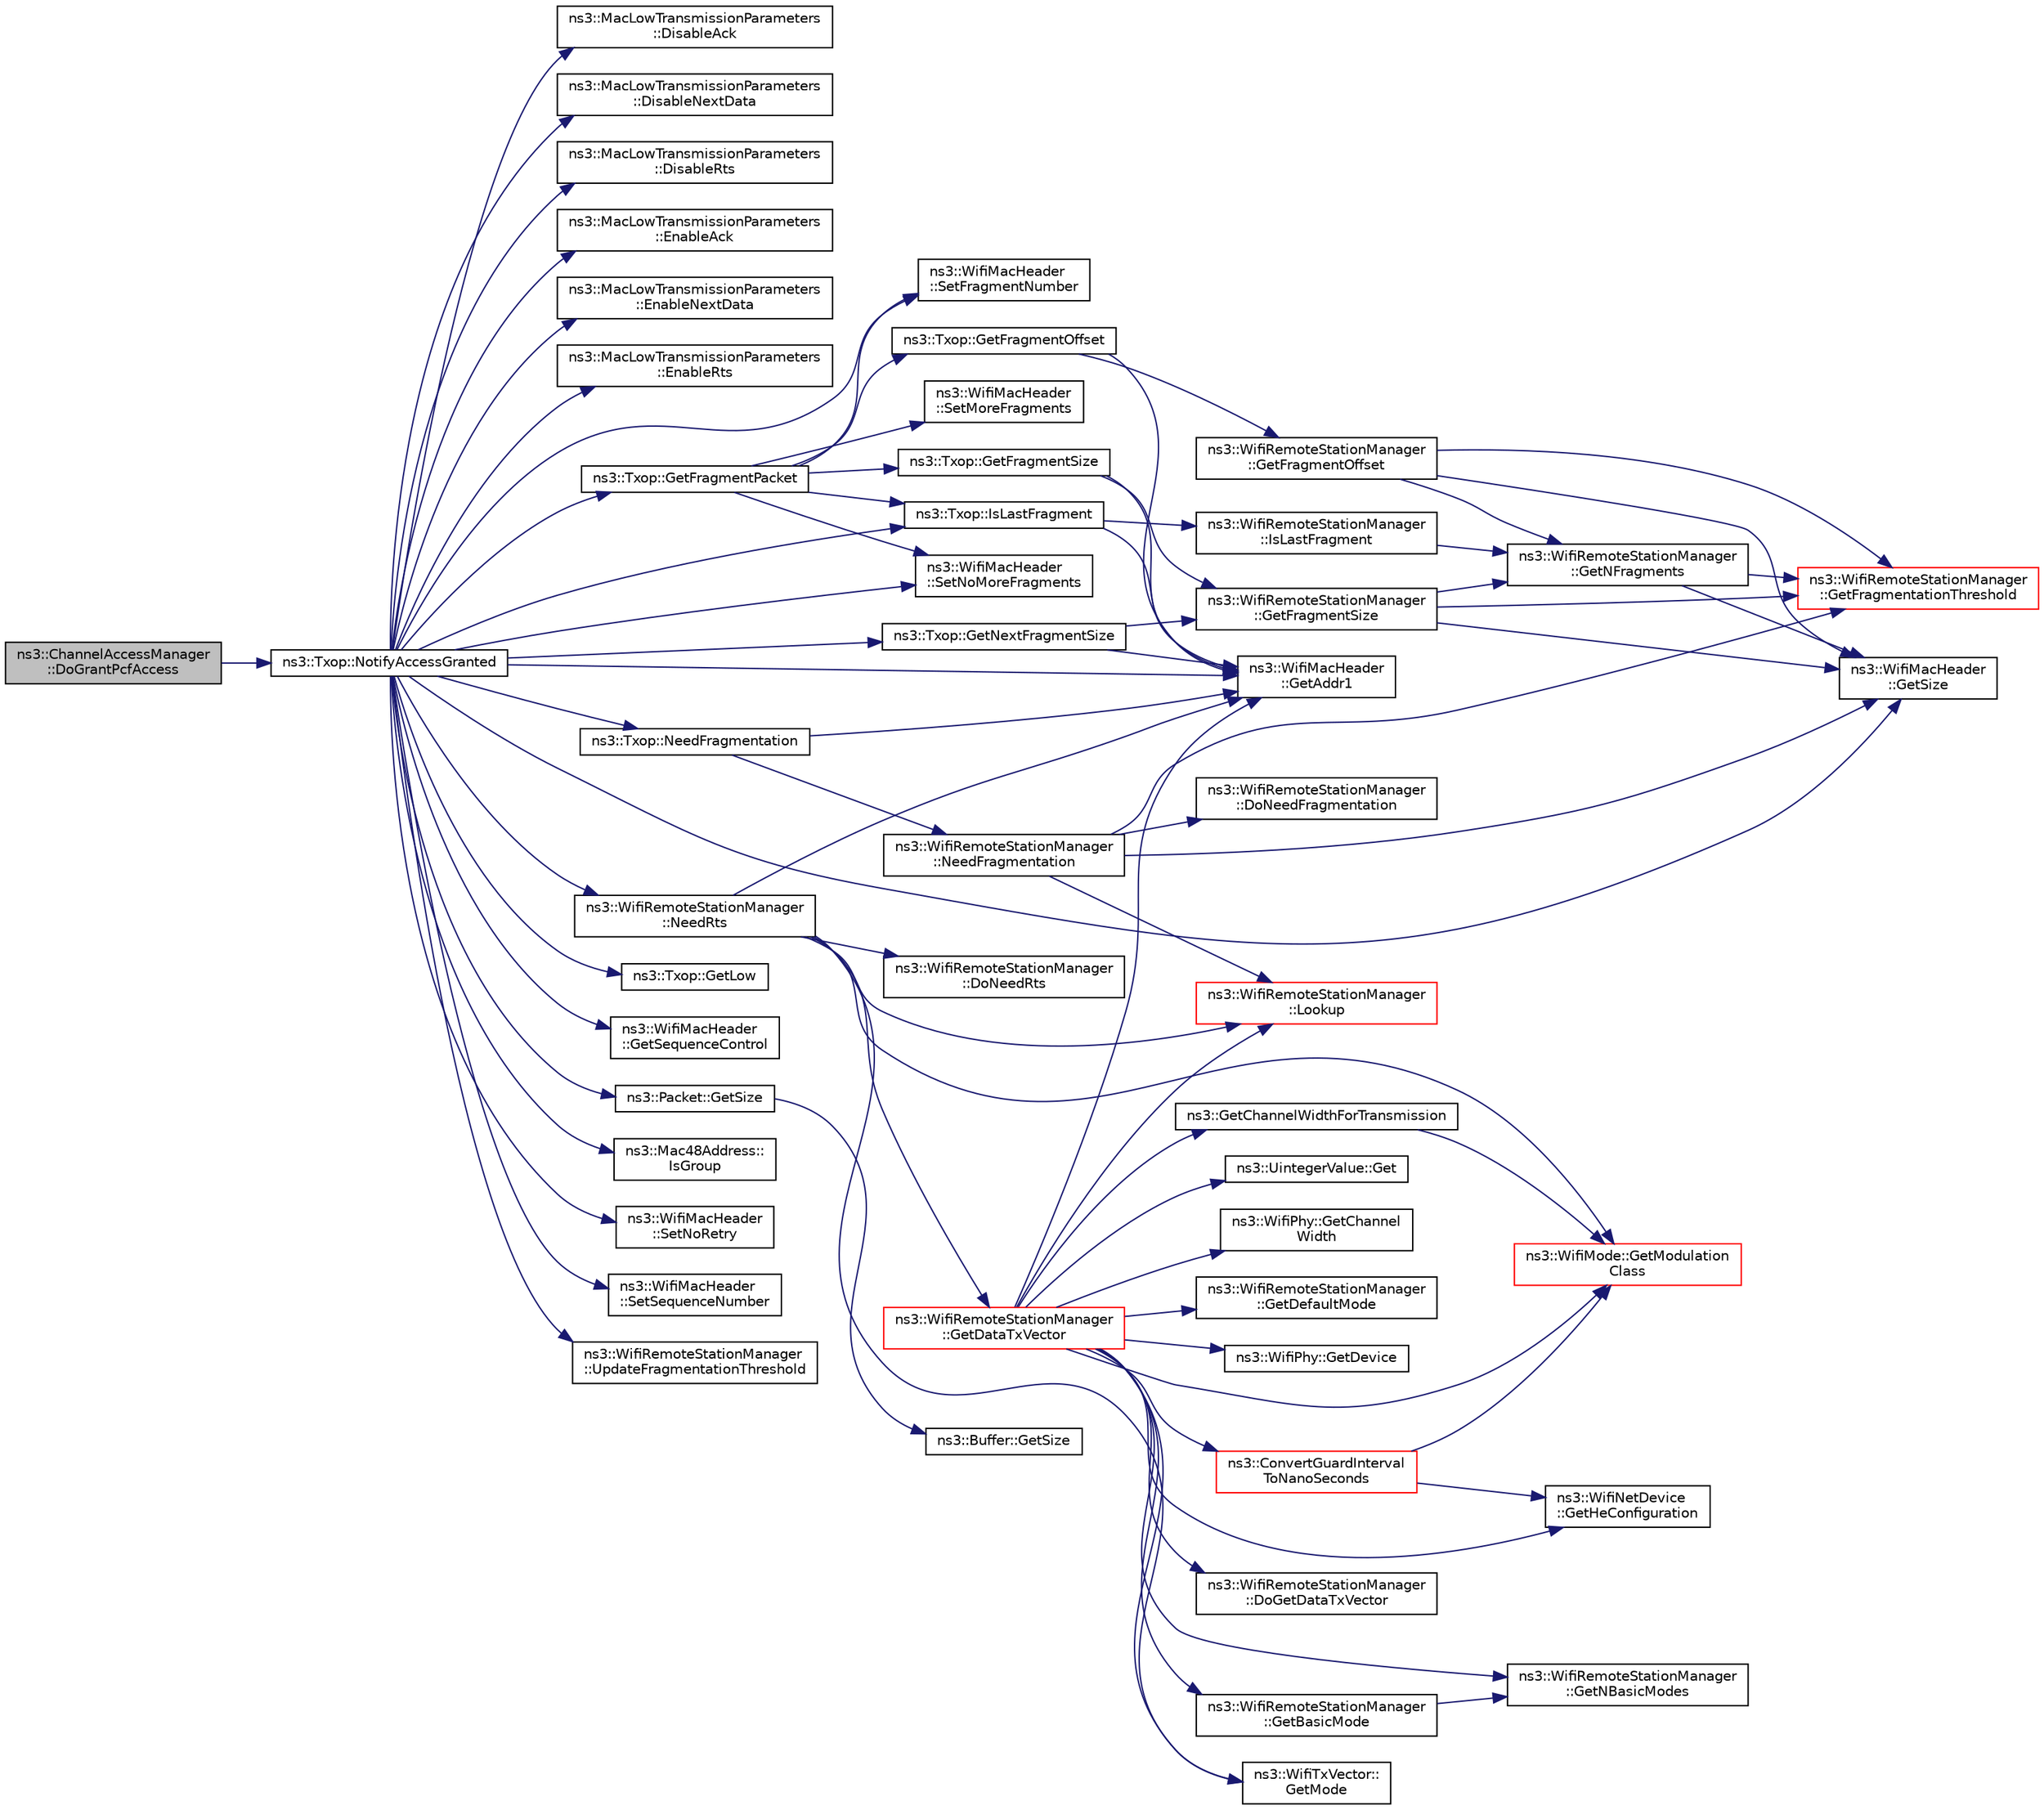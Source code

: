 digraph "ns3::ChannelAccessManager::DoGrantPcfAccess"
{
 // LATEX_PDF_SIZE
  edge [fontname="Helvetica",fontsize="10",labelfontname="Helvetica",labelfontsize="10"];
  node [fontname="Helvetica",fontsize="10",shape=record];
  rankdir="LR";
  Node1 [label="ns3::ChannelAccessManager\l::DoGrantPcfAccess",height=0.2,width=0.4,color="black", fillcolor="grey75", style="filled", fontcolor="black",tooltip="Grant access to Txop using PCF preemption."];
  Node1 -> Node2 [color="midnightblue",fontsize="10",style="solid",fontname="Helvetica"];
  Node2 [label="ns3::Txop::NotifyAccessGranted",height=0.2,width=0.4,color="black", fillcolor="white", style="filled",URL="$classns3_1_1_txop.html#ad00c94d57c2d4df4ff1f0a8064805b65",tooltip="Notify the Txop that access has been granted."];
  Node2 -> Node3 [color="midnightblue",fontsize="10",style="solid",fontname="Helvetica"];
  Node3 [label="ns3::MacLowTransmissionParameters\l::DisableAck",height=0.2,width=0.4,color="black", fillcolor="white", style="filled",URL="$classns3_1_1_mac_low_transmission_parameters.html#ae09e5316ed859ddca19bfbaec3b07704",tooltip="Do not wait for Ack after data transmission."];
  Node2 -> Node4 [color="midnightblue",fontsize="10",style="solid",fontname="Helvetica"];
  Node4 [label="ns3::MacLowTransmissionParameters\l::DisableNextData",height=0.2,width=0.4,color="black", fillcolor="white", style="filled",URL="$classns3_1_1_mac_low_transmission_parameters.html#a6944fa0c62fd004c94b845ba1b474b87",tooltip="Do not attempt to send data burst after current transmission."];
  Node2 -> Node5 [color="midnightblue",fontsize="10",style="solid",fontname="Helvetica"];
  Node5 [label="ns3::MacLowTransmissionParameters\l::DisableRts",height=0.2,width=0.4,color="black", fillcolor="white", style="filled",URL="$classns3_1_1_mac_low_transmission_parameters.html#a18b2f706b138952bc351538e59b723f4",tooltip="Do not send RTS and wait for CTS before sending data."];
  Node2 -> Node6 [color="midnightblue",fontsize="10",style="solid",fontname="Helvetica"];
  Node6 [label="ns3::MacLowTransmissionParameters\l::EnableAck",height=0.2,width=0.4,color="black", fillcolor="white", style="filled",URL="$classns3_1_1_mac_low_transmission_parameters.html#aa2db70f6786b7d0b9d9cc453b2292f2b",tooltip="Wait ACKTimeout for an Ack."];
  Node2 -> Node7 [color="midnightblue",fontsize="10",style="solid",fontname="Helvetica"];
  Node7 [label="ns3::MacLowTransmissionParameters\l::EnableNextData",height=0.2,width=0.4,color="black", fillcolor="white", style="filled",URL="$classns3_1_1_mac_low_transmission_parameters.html#a33fc05383c3f611ca1be7d33a01a1774",tooltip=" "];
  Node2 -> Node8 [color="midnightblue",fontsize="10",style="solid",fontname="Helvetica"];
  Node8 [label="ns3::MacLowTransmissionParameters\l::EnableRts",height=0.2,width=0.4,color="black", fillcolor="white", style="filled",URL="$classns3_1_1_mac_low_transmission_parameters.html#a119d03769cf51e528d03f686c6bd8ed5",tooltip="Send a RTS, and wait CTSTimeout for a CTS."];
  Node2 -> Node9 [color="midnightblue",fontsize="10",style="solid",fontname="Helvetica"];
  Node9 [label="ns3::WifiMacHeader\l::GetAddr1",height=0.2,width=0.4,color="black", fillcolor="white", style="filled",URL="$classns3_1_1_wifi_mac_header.html#aa1c4acbda4ace9f7a920c97d71bdd097",tooltip="Return the address in the Address 1 field."];
  Node2 -> Node10 [color="midnightblue",fontsize="10",style="solid",fontname="Helvetica"];
  Node10 [label="ns3::Txop::GetFragmentPacket",height=0.2,width=0.4,color="black", fillcolor="white", style="filled",URL="$classns3_1_1_txop.html#acbee837cde9dcbe14da37677fa5a395c",tooltip="Get the next fragment from the packet with appropriate Wifi header for the fragment."];
  Node10 -> Node11 [color="midnightblue",fontsize="10",style="solid",fontname="Helvetica"];
  Node11 [label="ns3::Txop::GetFragmentOffset",height=0.2,width=0.4,color="black", fillcolor="white", style="filled",URL="$classns3_1_1_txop.html#af8ed1fa9ec5f8a221297a1d010babc62",tooltip="Calculate the offset for the current fragment."];
  Node11 -> Node9 [color="midnightblue",fontsize="10",style="solid",fontname="Helvetica"];
  Node11 -> Node12 [color="midnightblue",fontsize="10",style="solid",fontname="Helvetica"];
  Node12 [label="ns3::WifiRemoteStationManager\l::GetFragmentOffset",height=0.2,width=0.4,color="black", fillcolor="white", style="filled",URL="$classns3_1_1_wifi_remote_station_manager.html#a3bc4865736b8b3a8f593325bb2bdb655",tooltip=" "];
  Node12 -> Node13 [color="midnightblue",fontsize="10",style="solid",fontname="Helvetica"];
  Node13 [label="ns3::WifiRemoteStationManager\l::GetFragmentationThreshold",height=0.2,width=0.4,color="red", fillcolor="white", style="filled",URL="$classns3_1_1_wifi_remote_station_manager.html#a8b9aabd58f7b147bc55ffac435f8bace",tooltip="Return the fragmentation threshold."];
  Node12 -> Node15 [color="midnightblue",fontsize="10",style="solid",fontname="Helvetica"];
  Node15 [label="ns3::WifiRemoteStationManager\l::GetNFragments",height=0.2,width=0.4,color="black", fillcolor="white", style="filled",URL="$classns3_1_1_wifi_remote_station_manager.html#ad4066ed9b850369a473d3d93c871bb07",tooltip="Return the number of fragments needed for the given packet."];
  Node15 -> Node13 [color="midnightblue",fontsize="10",style="solid",fontname="Helvetica"];
  Node15 -> Node16 [color="midnightblue",fontsize="10",style="solid",fontname="Helvetica"];
  Node16 [label="ns3::WifiMacHeader\l::GetSize",height=0.2,width=0.4,color="black", fillcolor="white", style="filled",URL="$classns3_1_1_wifi_mac_header.html#a5330ccda676bc7348bc633acc67df8fc",tooltip="Return the size of the WifiMacHeader in octets."];
  Node12 -> Node16 [color="midnightblue",fontsize="10",style="solid",fontname="Helvetica"];
  Node10 -> Node17 [color="midnightblue",fontsize="10",style="solid",fontname="Helvetica"];
  Node17 [label="ns3::Txop::GetFragmentSize",height=0.2,width=0.4,color="black", fillcolor="white", style="filled",URL="$classns3_1_1_txop.html#a9fd35597acbedb945f9b61c4fbe55b06",tooltip="Calculate the size of the current fragment."];
  Node17 -> Node9 [color="midnightblue",fontsize="10",style="solid",fontname="Helvetica"];
  Node17 -> Node18 [color="midnightblue",fontsize="10",style="solid",fontname="Helvetica"];
  Node18 [label="ns3::WifiRemoteStationManager\l::GetFragmentSize",height=0.2,width=0.4,color="black", fillcolor="white", style="filled",URL="$classns3_1_1_wifi_remote_station_manager.html#ae646308621e90ca3ae6ca6de3540cff2",tooltip=" "];
  Node18 -> Node13 [color="midnightblue",fontsize="10",style="solid",fontname="Helvetica"];
  Node18 -> Node15 [color="midnightblue",fontsize="10",style="solid",fontname="Helvetica"];
  Node18 -> Node16 [color="midnightblue",fontsize="10",style="solid",fontname="Helvetica"];
  Node10 -> Node19 [color="midnightblue",fontsize="10",style="solid",fontname="Helvetica"];
  Node19 [label="ns3::Txop::IsLastFragment",height=0.2,width=0.4,color="black", fillcolor="white", style="filled",URL="$classns3_1_1_txop.html#a444d3edd92ae0b70b95f0be836050eea",tooltip="Check if the current fragment is the last fragment."];
  Node19 -> Node9 [color="midnightblue",fontsize="10",style="solid",fontname="Helvetica"];
  Node19 -> Node20 [color="midnightblue",fontsize="10",style="solid",fontname="Helvetica"];
  Node20 [label="ns3::WifiRemoteStationManager\l::IsLastFragment",height=0.2,width=0.4,color="black", fillcolor="white", style="filled",URL="$classns3_1_1_wifi_remote_station_manager.html#af88757b4d170e2aa444f8922c3b90503",tooltip=" "];
  Node20 -> Node15 [color="midnightblue",fontsize="10",style="solid",fontname="Helvetica"];
  Node10 -> Node21 [color="midnightblue",fontsize="10",style="solid",fontname="Helvetica"];
  Node21 [label="ns3::WifiMacHeader\l::SetFragmentNumber",height=0.2,width=0.4,color="black", fillcolor="white", style="filled",URL="$classns3_1_1_wifi_mac_header.html#ad11306bd3a2edf81346a14a9c4fe7388",tooltip="Set the fragment number of the header."];
  Node10 -> Node22 [color="midnightblue",fontsize="10",style="solid",fontname="Helvetica"];
  Node22 [label="ns3::WifiMacHeader\l::SetMoreFragments",height=0.2,width=0.4,color="black", fillcolor="white", style="filled",URL="$classns3_1_1_wifi_mac_header.html#abf2c196274eaa8ae637cab1730fe9e8a",tooltip="Set the More Fragment bit in the Frame Control field."];
  Node10 -> Node23 [color="midnightblue",fontsize="10",style="solid",fontname="Helvetica"];
  Node23 [label="ns3::WifiMacHeader\l::SetNoMoreFragments",height=0.2,width=0.4,color="black", fillcolor="white", style="filled",URL="$classns3_1_1_wifi_mac_header.html#a3898df5358df4247926b74175f2789c3",tooltip="Un-set the More Fragment bit in the Frame Control Field."];
  Node2 -> Node24 [color="midnightblue",fontsize="10",style="solid",fontname="Helvetica"];
  Node24 [label="ns3::Txop::GetLow",height=0.2,width=0.4,color="black", fillcolor="white", style="filled",URL="$classns3_1_1_txop.html#a34a0543a372e357fb7e9b9224a531ce3",tooltip="Return the MacLow associated with this Txop."];
  Node2 -> Node25 [color="midnightblue",fontsize="10",style="solid",fontname="Helvetica"];
  Node25 [label="ns3::Txop::GetNextFragmentSize",height=0.2,width=0.4,color="black", fillcolor="white", style="filled",URL="$classns3_1_1_txop.html#a165fb9a4651fa0380ec9b63e3669d8d0",tooltip="Calculate the size of the next fragment."];
  Node25 -> Node9 [color="midnightblue",fontsize="10",style="solid",fontname="Helvetica"];
  Node25 -> Node18 [color="midnightblue",fontsize="10",style="solid",fontname="Helvetica"];
  Node2 -> Node26 [color="midnightblue",fontsize="10",style="solid",fontname="Helvetica"];
  Node26 [label="ns3::WifiMacHeader\l::GetSequenceControl",height=0.2,width=0.4,color="black", fillcolor="white", style="filled",URL="$classns3_1_1_wifi_mac_header.html#ad4af293cb29d73a7661a93099e363b56",tooltip="Return the raw Sequence Control field."];
  Node2 -> Node27 [color="midnightblue",fontsize="10",style="solid",fontname="Helvetica"];
  Node27 [label="ns3::Packet::GetSize",height=0.2,width=0.4,color="black", fillcolor="white", style="filled",URL="$classns3_1_1_packet.html#afff7cb1ff518ee6dc0d424e10a5ad6ec",tooltip="Returns the the size in bytes of the packet (including the zero-filled initial payload)."];
  Node27 -> Node28 [color="midnightblue",fontsize="10",style="solid",fontname="Helvetica"];
  Node28 [label="ns3::Buffer::GetSize",height=0.2,width=0.4,color="black", fillcolor="white", style="filled",URL="$classns3_1_1_buffer.html#a60c9172d2b102f8856c81b2126c8b209",tooltip=" "];
  Node2 -> Node16 [color="midnightblue",fontsize="10",style="solid",fontname="Helvetica"];
  Node2 -> Node29 [color="midnightblue",fontsize="10",style="solid",fontname="Helvetica"];
  Node29 [label="ns3::Mac48Address::\lIsGroup",height=0.2,width=0.4,color="black", fillcolor="white", style="filled",URL="$classns3_1_1_mac48_address.html#a56fbd59ebf507db02609a1e77c7c4656",tooltip=" "];
  Node2 -> Node19 [color="midnightblue",fontsize="10",style="solid",fontname="Helvetica"];
  Node2 -> Node30 [color="midnightblue",fontsize="10",style="solid",fontname="Helvetica"];
  Node30 [label="ns3::Txop::NeedFragmentation",height=0.2,width=0.4,color="black", fillcolor="white", style="filled",URL="$classns3_1_1_txop.html#aad5c49fdd40d8ef207d7845458227396",tooltip="Check if the current packet should be fragmented."];
  Node30 -> Node9 [color="midnightblue",fontsize="10",style="solid",fontname="Helvetica"];
  Node30 -> Node31 [color="midnightblue",fontsize="10",style="solid",fontname="Helvetica"];
  Node31 [label="ns3::WifiRemoteStationManager\l::NeedFragmentation",height=0.2,width=0.4,color="black", fillcolor="white", style="filled",URL="$classns3_1_1_wifi_remote_station_manager.html#a42ff3d9a0bf8c3e612271a317aa052be",tooltip=" "];
  Node31 -> Node32 [color="midnightblue",fontsize="10",style="solid",fontname="Helvetica"];
  Node32 [label="ns3::WifiRemoteStationManager\l::DoNeedFragmentation",height=0.2,width=0.4,color="black", fillcolor="white", style="filled",URL="$classns3_1_1_wifi_remote_station_manager.html#a0f288b85dee59e9c67d223bfa958cca1",tooltip=" "];
  Node31 -> Node13 [color="midnightblue",fontsize="10",style="solid",fontname="Helvetica"];
  Node31 -> Node16 [color="midnightblue",fontsize="10",style="solid",fontname="Helvetica"];
  Node31 -> Node33 [color="midnightblue",fontsize="10",style="solid",fontname="Helvetica"];
  Node33 [label="ns3::WifiRemoteStationManager\l::Lookup",height=0.2,width=0.4,color="red", fillcolor="white", style="filled",URL="$classns3_1_1_wifi_remote_station_manager.html#a230ec2422481af84c0e2a8dcc1ccb630",tooltip="Return the station associated with the given address."];
  Node2 -> Node43 [color="midnightblue",fontsize="10",style="solid",fontname="Helvetica"];
  Node43 [label="ns3::WifiRemoteStationManager\l::NeedRts",height=0.2,width=0.4,color="black", fillcolor="white", style="filled",URL="$classns3_1_1_wifi_remote_station_manager.html#a39ace4bf721e87a345bcd650f990ae3c",tooltip=" "];
  Node43 -> Node44 [color="midnightblue",fontsize="10",style="solid",fontname="Helvetica"];
  Node44 [label="ns3::WifiRemoteStationManager\l::DoNeedRts",height=0.2,width=0.4,color="black", fillcolor="white", style="filled",URL="$classns3_1_1_wifi_remote_station_manager.html#a2912c8701869e99540d44bb8018c322c",tooltip=" "];
  Node43 -> Node9 [color="midnightblue",fontsize="10",style="solid",fontname="Helvetica"];
  Node43 -> Node45 [color="midnightblue",fontsize="10",style="solid",fontname="Helvetica"];
  Node45 [label="ns3::WifiRemoteStationManager\l::GetDataTxVector",height=0.2,width=0.4,color="red", fillcolor="white", style="filled",URL="$classns3_1_1_wifi_remote_station_manager.html#a694863b2c3093952b2629e5a2d341a75",tooltip=" "];
  Node45 -> Node46 [color="midnightblue",fontsize="10",style="solid",fontname="Helvetica"];
  Node46 [label="ns3::ConvertGuardInterval\lToNanoSeconds",height=0.2,width=0.4,color="red", fillcolor="white", style="filled",URL="$namespacens3.html#a979caa1d7cbfc08ececb6fd3ad561e26",tooltip="Convert the guard interval to nanoseconds based on the WifiMode."];
  Node46 -> Node41 [color="midnightblue",fontsize="10",style="solid",fontname="Helvetica"];
  Node41 [label="ns3::WifiNetDevice\l::GetHeConfiguration",height=0.2,width=0.4,color="black", fillcolor="white", style="filled",URL="$classns3_1_1_wifi_net_device.html#af4a86ccc320631308e9f1023baecdd6b",tooltip=" "];
  Node46 -> Node48 [color="midnightblue",fontsize="10",style="solid",fontname="Helvetica"];
  Node48 [label="ns3::WifiMode::GetModulation\lClass",height=0.2,width=0.4,color="red", fillcolor="white", style="filled",URL="$classns3_1_1_wifi_mode.html#a67e1664cac501221b63a2be307184cc9",tooltip=" "];
  Node45 -> Node52 [color="midnightblue",fontsize="10",style="solid",fontname="Helvetica"];
  Node52 [label="ns3::WifiRemoteStationManager\l::DoGetDataTxVector",height=0.2,width=0.4,color="black", fillcolor="white", style="filled",URL="$classns3_1_1_wifi_remote_station_manager.html#a5a6b2bfcd4959da43c54f0072bd01202",tooltip=" "];
  Node45 -> Node53 [color="midnightblue",fontsize="10",style="solid",fontname="Helvetica"];
  Node53 [label="ns3::UintegerValue::Get",height=0.2,width=0.4,color="black", fillcolor="white", style="filled",URL="$classns3_1_1_uinteger_value.html#a82f7ad2ff90cfebf9f6292bb6ace0a05",tooltip=" "];
  Node45 -> Node9 [color="midnightblue",fontsize="10",style="solid",fontname="Helvetica"];
  Node45 -> Node54 [color="midnightblue",fontsize="10",style="solid",fontname="Helvetica"];
  Node54 [label="ns3::WifiRemoteStationManager\l::GetBasicMode",height=0.2,width=0.4,color="black", fillcolor="white", style="filled",URL="$classns3_1_1_wifi_remote_station_manager.html#ab239018079ee424c7dfe9a81b4abc3b0",tooltip="Return a basic mode from the set of basic modes."];
  Node54 -> Node55 [color="midnightblue",fontsize="10",style="solid",fontname="Helvetica"];
  Node55 [label="ns3::WifiRemoteStationManager\l::GetNBasicModes",height=0.2,width=0.4,color="black", fillcolor="white", style="filled",URL="$classns3_1_1_wifi_remote_station_manager.html#a433cd6f0f2b9ab512fb4c2578e661ebb",tooltip="Return the number of basic modes we support."];
  Node45 -> Node36 [color="midnightblue",fontsize="10",style="solid",fontname="Helvetica"];
  Node36 [label="ns3::WifiPhy::GetChannel\lWidth",height=0.2,width=0.4,color="black", fillcolor="white", style="filled",URL="$classns3_1_1_wifi_phy.html#af55a96fc67e724abd99aeaeab826187f",tooltip=" "];
  Node45 -> Node56 [color="midnightblue",fontsize="10",style="solid",fontname="Helvetica"];
  Node56 [label="ns3::GetChannelWidthForTransmission",height=0.2,width=0.4,color="black", fillcolor="white", style="filled",URL="$namespacens3.html#a3b6822ca0fc413acfcfa182b22f6fa86",tooltip="Return the channel width that corresponds to the selected mode (instead of letting the PHY's default ..."];
  Node56 -> Node48 [color="midnightblue",fontsize="10",style="solid",fontname="Helvetica"];
  Node45 -> Node38 [color="midnightblue",fontsize="10",style="solid",fontname="Helvetica"];
  Node38 [label="ns3::WifiRemoteStationManager\l::GetDefaultMode",height=0.2,width=0.4,color="black", fillcolor="white", style="filled",URL="$classns3_1_1_wifi_remote_station_manager.html#a0f76976a6d7a8761b1ae1b9b74f18fbf",tooltip="Return the default transmission mode."];
  Node45 -> Node40 [color="midnightblue",fontsize="10",style="solid",fontname="Helvetica"];
  Node40 [label="ns3::WifiPhy::GetDevice",height=0.2,width=0.4,color="black", fillcolor="white", style="filled",URL="$classns3_1_1_wifi_phy.html#adf2fa40dcba4e52e9bc67c6ffc819170",tooltip="Return the device this PHY is associated with."];
  Node45 -> Node41 [color="midnightblue",fontsize="10",style="solid",fontname="Helvetica"];
  Node45 -> Node57 [color="midnightblue",fontsize="10",style="solid",fontname="Helvetica"];
  Node57 [label="ns3::WifiTxVector::\lGetMode",height=0.2,width=0.4,color="black", fillcolor="white", style="filled",URL="$classns3_1_1_wifi_tx_vector.html#a47d0b3ae3c7de8817626469f5fe1be6a",tooltip="If this TX vector is associated with an SU PPDU, return the selected payload transmission mode."];
  Node45 -> Node48 [color="midnightblue",fontsize="10",style="solid",fontname="Helvetica"];
  Node45 -> Node55 [color="midnightblue",fontsize="10",style="solid",fontname="Helvetica"];
  Node45 -> Node33 [color="midnightblue",fontsize="10",style="solid",fontname="Helvetica"];
  Node43 -> Node57 [color="midnightblue",fontsize="10",style="solid",fontname="Helvetica"];
  Node43 -> Node48 [color="midnightblue",fontsize="10",style="solid",fontname="Helvetica"];
  Node43 -> Node33 [color="midnightblue",fontsize="10",style="solid",fontname="Helvetica"];
  Node2 -> Node21 [color="midnightblue",fontsize="10",style="solid",fontname="Helvetica"];
  Node2 -> Node23 [color="midnightblue",fontsize="10",style="solid",fontname="Helvetica"];
  Node2 -> Node78 [color="midnightblue",fontsize="10",style="solid",fontname="Helvetica"];
  Node78 [label="ns3::WifiMacHeader\l::SetNoRetry",height=0.2,width=0.4,color="black", fillcolor="white", style="filled",URL="$classns3_1_1_wifi_mac_header.html#a2dbe5e569e783f6d975c13daf3015f12",tooltip="Un-set the Retry bit in the Frame Control field."];
  Node2 -> Node79 [color="midnightblue",fontsize="10",style="solid",fontname="Helvetica"];
  Node79 [label="ns3::WifiMacHeader\l::SetSequenceNumber",height=0.2,width=0.4,color="black", fillcolor="white", style="filled",URL="$classns3_1_1_wifi_mac_header.html#a51634924960a25606596916eabdcc12e",tooltip="Set the sequence number of the header."];
  Node2 -> Node80 [color="midnightblue",fontsize="10",style="solid",fontname="Helvetica"];
  Node80 [label="ns3::WifiRemoteStationManager\l::UpdateFragmentationThreshold",height=0.2,width=0.4,color="black", fillcolor="white", style="filled",URL="$classns3_1_1_wifi_remote_station_manager.html#a7418b5958ff90c62a88539443dfc90dc",tooltip="Typically called to update the fragmentation threshold at the start of a new transmission."];
}

